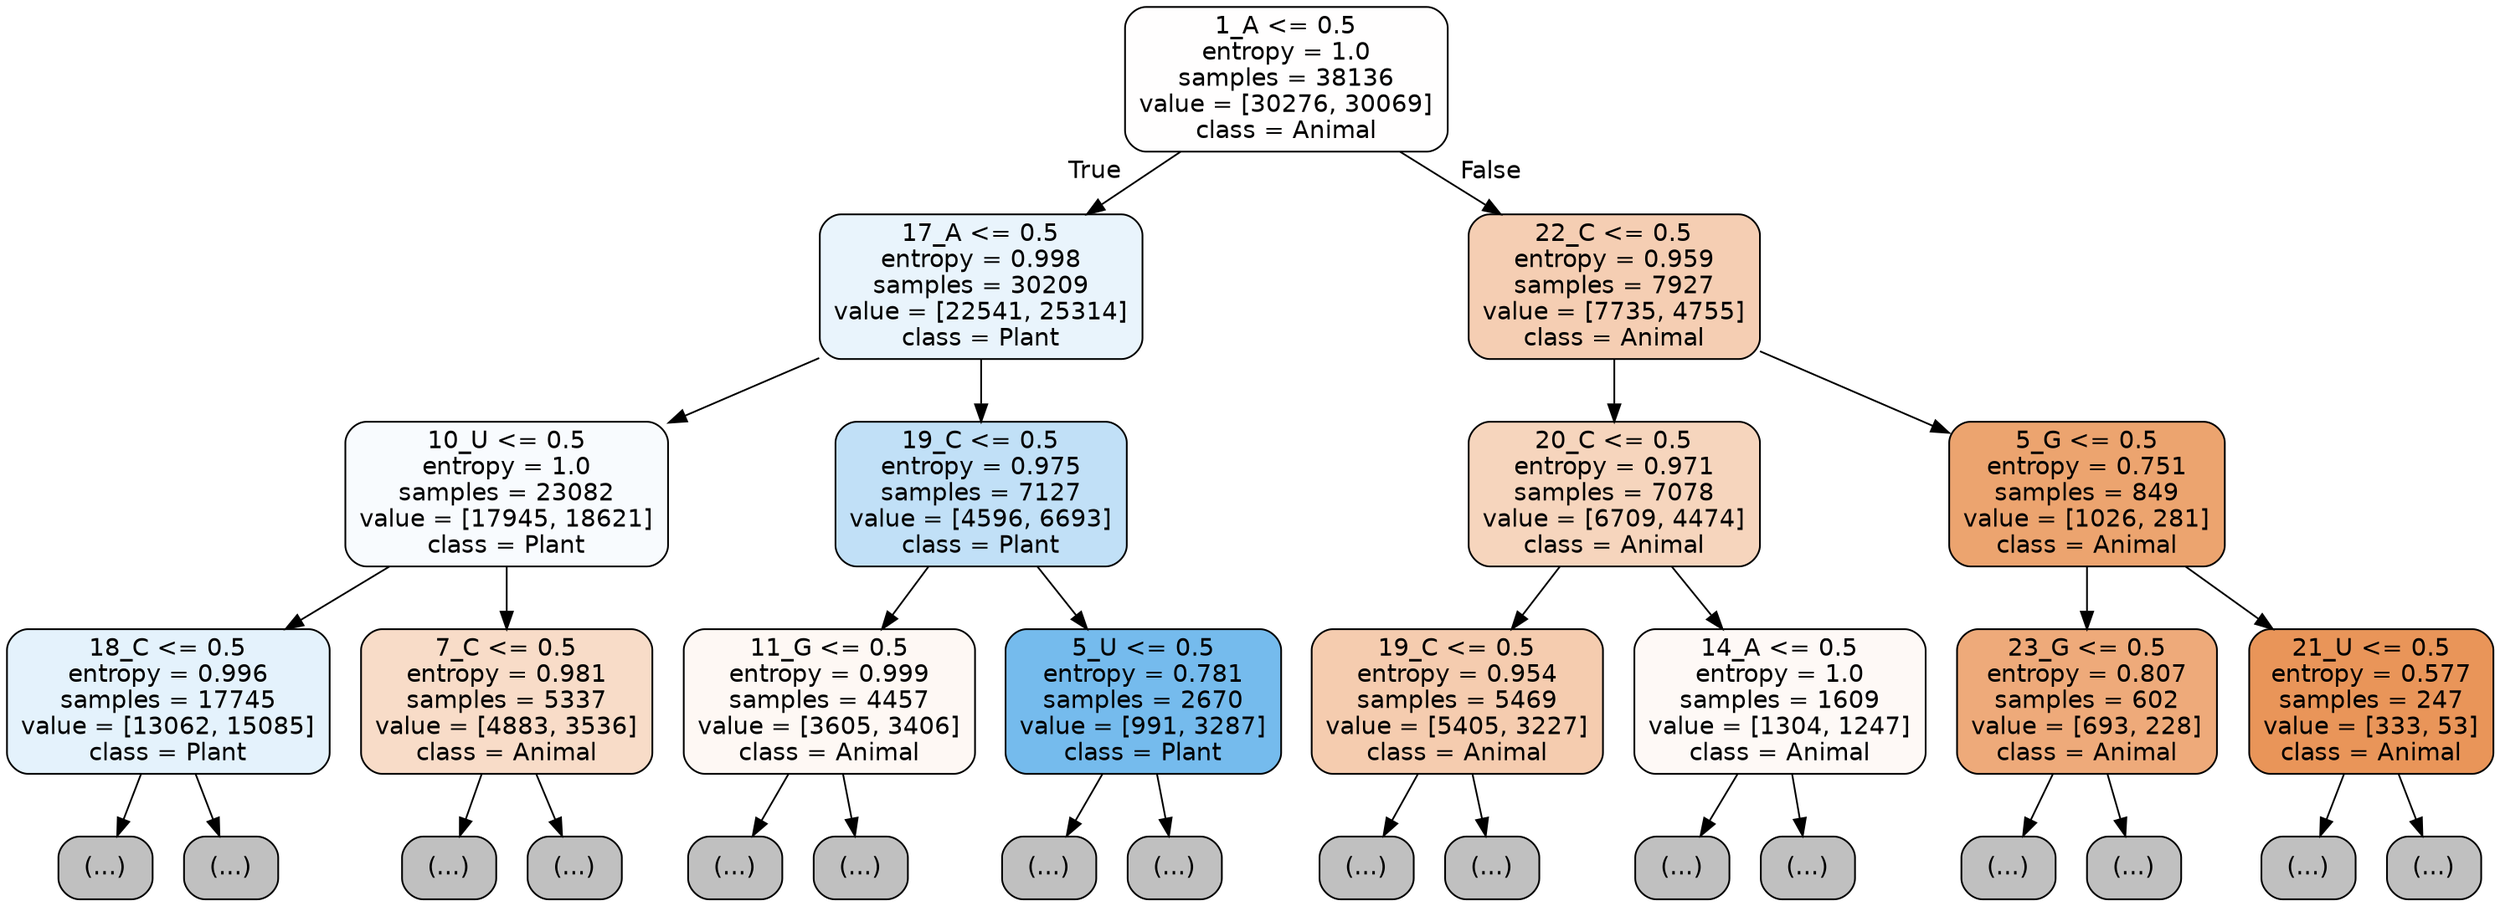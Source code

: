 digraph Tree {
node [shape=box, style="filled, rounded", color="black", fontname="helvetica"] ;
edge [fontname="helvetica"] ;
0 [label="1_A <= 0.5\nentropy = 1.0\nsamples = 38136\nvalue = [30276, 30069]\nclass = Animal", fillcolor="#fffefe"] ;
1 [label="17_A <= 0.5\nentropy = 0.998\nsamples = 30209\nvalue = [22541, 25314]\nclass = Plant", fillcolor="#e9f4fc"] ;
0 -> 1 [labeldistance=2.5, labelangle=45, headlabel="True"] ;
2 [label="10_U <= 0.5\nentropy = 1.0\nsamples = 23082\nvalue = [17945, 18621]\nclass = Plant", fillcolor="#f8fbfe"] ;
1 -> 2 ;
3 [label="18_C <= 0.5\nentropy = 0.996\nsamples = 17745\nvalue = [13062, 15085]\nclass = Plant", fillcolor="#e4f2fc"] ;
2 -> 3 ;
4 [label="(...)", fillcolor="#C0C0C0"] ;
3 -> 4 ;
5681 [label="(...)", fillcolor="#C0C0C0"] ;
3 -> 5681 ;
7500 [label="7_C <= 0.5\nentropy = 0.981\nsamples = 5337\nvalue = [4883, 3536]\nclass = Animal", fillcolor="#f8dcc8"] ;
2 -> 7500 ;
7501 [label="(...)", fillcolor="#C0C0C0"] ;
7500 -> 7501 ;
9686 [label="(...)", fillcolor="#C0C0C0"] ;
7500 -> 9686 ;
10253 [label="19_C <= 0.5\nentropy = 0.975\nsamples = 7127\nvalue = [4596, 6693]\nclass = Plant", fillcolor="#c1e0f7"] ;
1 -> 10253 ;
10254 [label="11_G <= 0.5\nentropy = 0.999\nsamples = 4457\nvalue = [3605, 3406]\nclass = Animal", fillcolor="#fef8f4"] ;
10253 -> 10254 ;
10255 [label="(...)", fillcolor="#C0C0C0"] ;
10254 -> 10255 ;
11834 [label="(...)", fillcolor="#C0C0C0"] ;
10254 -> 11834 ;
12503 [label="5_U <= 0.5\nentropy = 0.781\nsamples = 2670\nvalue = [991, 3287]\nclass = Plant", fillcolor="#75bbed"] ;
10253 -> 12503 ;
12504 [label="(...)", fillcolor="#C0C0C0"] ;
12503 -> 12504 ;
13123 [label="(...)", fillcolor="#C0C0C0"] ;
12503 -> 13123 ;
13284 [label="22_C <= 0.5\nentropy = 0.959\nsamples = 7927\nvalue = [7735, 4755]\nclass = Animal", fillcolor="#f5ceb3"] ;
0 -> 13284 [labeldistance=2.5, labelangle=-45, headlabel="False"] ;
13285 [label="20_C <= 0.5\nentropy = 0.971\nsamples = 7078\nvalue = [6709, 4474]\nclass = Animal", fillcolor="#f6d5bd"] ;
13284 -> 13285 ;
13286 [label="19_C <= 0.5\nentropy = 0.954\nsamples = 5469\nvalue = [5405, 3227]\nclass = Animal", fillcolor="#f5ccaf"] ;
13285 -> 13286 ;
13287 [label="(...)", fillcolor="#C0C0C0"] ;
13286 -> 13287 ;
15430 [label="(...)", fillcolor="#C0C0C0"] ;
13286 -> 15430 ;
16071 [label="14_A <= 0.5\nentropy = 1.0\nsamples = 1609\nvalue = [1304, 1247]\nclass = Animal", fillcolor="#fef9f6"] ;
13285 -> 16071 ;
16072 [label="(...)", fillcolor="#C0C0C0"] ;
16071 -> 16072 ;
16671 [label="(...)", fillcolor="#C0C0C0"] ;
16071 -> 16671 ;
16868 [label="5_G <= 0.5\nentropy = 0.751\nsamples = 849\nvalue = [1026, 281]\nclass = Animal", fillcolor="#eca46f"] ;
13284 -> 16868 ;
16869 [label="23_G <= 0.5\nentropy = 0.807\nsamples = 602\nvalue = [693, 228]\nclass = Animal", fillcolor="#eeaa7a"] ;
16868 -> 16869 ;
16870 [label="(...)", fillcolor="#C0C0C0"] ;
16869 -> 16870 ;
17143 [label="(...)", fillcolor="#C0C0C0"] ;
16869 -> 17143 ;
17166 [label="21_U <= 0.5\nentropy = 0.577\nsamples = 247\nvalue = [333, 53]\nclass = Animal", fillcolor="#e99559"] ;
16868 -> 17166 ;
17167 [label="(...)", fillcolor="#C0C0C0"] ;
17166 -> 17167 ;
17234 [label="(...)", fillcolor="#C0C0C0"] ;
17166 -> 17234 ;
}